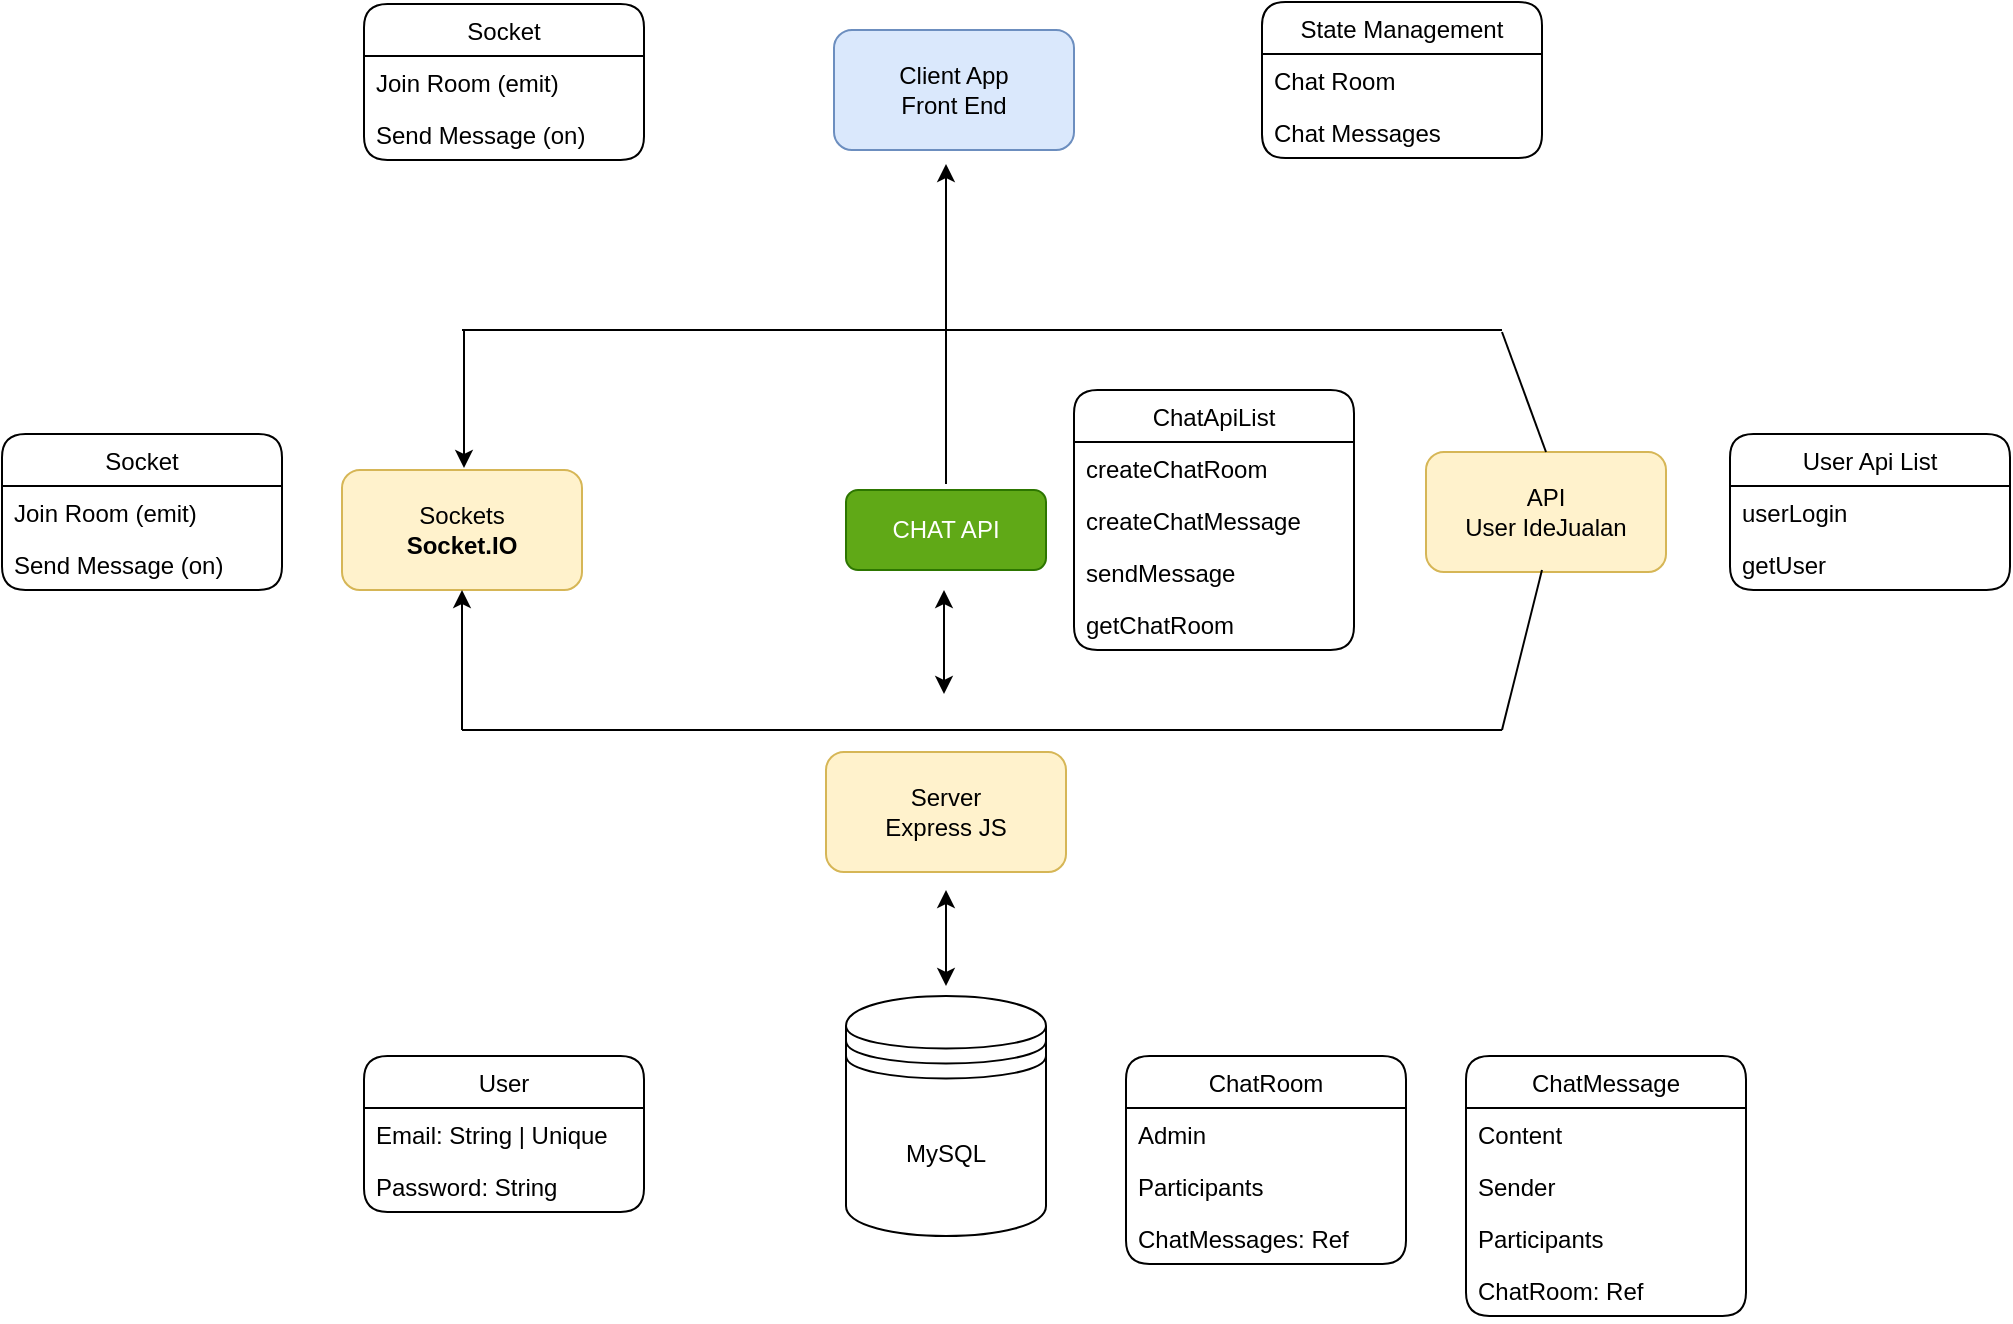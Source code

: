 <mxfile version="20.8.3" type="github">
  <diagram name="Page-1" id="5f0bae14-7c28-e335-631c-24af17079c00">
    <mxGraphModel dx="1302" dy="712" grid="1" gridSize="10" guides="1" tooltips="1" connect="1" arrows="1" fold="1" page="1" pageScale="1" pageWidth="1100" pageHeight="850" background="none" math="0" shadow="0">
      <root>
        <mxCell id="0" />
        <mxCell id="1" parent="0" />
        <mxCell id="Ls3Y2U4OZ_4j7JW9TG7O-1" value="Socket" style="swimlane;fontStyle=0;childLayout=stackLayout;horizontal=1;startSize=26;fillColor=none;horizontalStack=0;resizeParent=1;resizeParentMax=0;resizeLast=0;collapsible=1;marginBottom=0;rounded=1;" vertex="1" parent="1">
          <mxGeometry x="231" y="37" width="140" height="78" as="geometry" />
        </mxCell>
        <mxCell id="Ls3Y2U4OZ_4j7JW9TG7O-2" value="Join Room (emit)" style="text;strokeColor=none;fillColor=none;align=left;verticalAlign=top;spacingLeft=4;spacingRight=4;overflow=hidden;rotatable=0;points=[[0,0.5],[1,0.5]];portConstraint=eastwest;rounded=1;" vertex="1" parent="Ls3Y2U4OZ_4j7JW9TG7O-1">
          <mxGeometry y="26" width="140" height="26" as="geometry" />
        </mxCell>
        <mxCell id="Ls3Y2U4OZ_4j7JW9TG7O-3" value="Send Message (on)" style="text;strokeColor=none;fillColor=none;align=left;verticalAlign=top;spacingLeft=4;spacingRight=4;overflow=hidden;rotatable=0;points=[[0,0.5],[1,0.5]];portConstraint=eastwest;rounded=1;" vertex="1" parent="Ls3Y2U4OZ_4j7JW9TG7O-1">
          <mxGeometry y="52" width="140" height="26" as="geometry" />
        </mxCell>
        <mxCell id="Ls3Y2U4OZ_4j7JW9TG7O-5" value="Socket" style="swimlane;fontStyle=0;childLayout=stackLayout;horizontal=1;startSize=26;fillColor=none;horizontalStack=0;resizeParent=1;resizeParentMax=0;resizeLast=0;collapsible=1;marginBottom=0;rounded=1;" vertex="1" parent="1">
          <mxGeometry x="50" y="252" width="140" height="78" as="geometry">
            <mxRectangle x="150" y="190" width="80" height="30" as="alternateBounds" />
          </mxGeometry>
        </mxCell>
        <mxCell id="Ls3Y2U4OZ_4j7JW9TG7O-6" value="Join Room (emit)" style="text;strokeColor=none;fillColor=none;align=left;verticalAlign=top;spacingLeft=4;spacingRight=4;overflow=hidden;rotatable=0;points=[[0,0.5],[1,0.5]];portConstraint=eastwest;rounded=1;" vertex="1" parent="Ls3Y2U4OZ_4j7JW9TG7O-5">
          <mxGeometry y="26" width="140" height="26" as="geometry" />
        </mxCell>
        <mxCell id="Ls3Y2U4OZ_4j7JW9TG7O-7" value="Send Message (on)" style="text;strokeColor=none;fillColor=none;align=left;verticalAlign=top;spacingLeft=4;spacingRight=4;overflow=hidden;rotatable=0;points=[[0,0.5],[1,0.5]];portConstraint=eastwest;rounded=1;" vertex="1" parent="Ls3Y2U4OZ_4j7JW9TG7O-5">
          <mxGeometry y="52" width="140" height="26" as="geometry" />
        </mxCell>
        <mxCell id="Ls3Y2U4OZ_4j7JW9TG7O-8" value="MySQL" style="shape=datastore;whiteSpace=wrap;html=1;rounded=1;" vertex="1" parent="1">
          <mxGeometry x="472" y="533" width="100" height="120" as="geometry" />
        </mxCell>
        <mxCell id="Ls3Y2U4OZ_4j7JW9TG7O-9" value="User" style="swimlane;fontStyle=0;childLayout=stackLayout;horizontal=1;startSize=26;fillColor=none;horizontalStack=0;resizeParent=1;resizeParentMax=0;resizeLast=0;collapsible=1;marginBottom=0;rounded=1;" vertex="1" parent="1">
          <mxGeometry x="231" y="563" width="140" height="78" as="geometry">
            <mxRectangle x="150" y="190" width="80" height="30" as="alternateBounds" />
          </mxGeometry>
        </mxCell>
        <mxCell id="Ls3Y2U4OZ_4j7JW9TG7O-10" value="Email: String | Unique" style="text;strokeColor=none;fillColor=none;align=left;verticalAlign=top;spacingLeft=4;spacingRight=4;overflow=hidden;rotatable=0;points=[[0,0.5],[1,0.5]];portConstraint=eastwest;rounded=1;" vertex="1" parent="Ls3Y2U4OZ_4j7JW9TG7O-9">
          <mxGeometry y="26" width="140" height="26" as="geometry" />
        </mxCell>
        <mxCell id="Ls3Y2U4OZ_4j7JW9TG7O-11" value="Password: String" style="text;strokeColor=none;fillColor=none;align=left;verticalAlign=top;spacingLeft=4;spacingRight=4;overflow=hidden;rotatable=0;points=[[0,0.5],[1,0.5]];portConstraint=eastwest;rounded=1;" vertex="1" parent="Ls3Y2U4OZ_4j7JW9TG7O-9">
          <mxGeometry y="52" width="140" height="26" as="geometry" />
        </mxCell>
        <mxCell id="Ls3Y2U4OZ_4j7JW9TG7O-12" value="ChatRoom" style="swimlane;fontStyle=0;childLayout=stackLayout;horizontal=1;startSize=26;fillColor=none;horizontalStack=0;resizeParent=1;resizeParentMax=0;resizeLast=0;collapsible=1;marginBottom=0;rounded=1;" vertex="1" parent="1">
          <mxGeometry x="612" y="563" width="140" height="104" as="geometry">
            <mxRectangle x="150" y="190" width="80" height="30" as="alternateBounds" />
          </mxGeometry>
        </mxCell>
        <mxCell id="Ls3Y2U4OZ_4j7JW9TG7O-13" value="Admin" style="text;strokeColor=none;fillColor=none;align=left;verticalAlign=top;spacingLeft=4;spacingRight=4;overflow=hidden;rotatable=0;points=[[0,0.5],[1,0.5]];portConstraint=eastwest;rounded=1;" vertex="1" parent="Ls3Y2U4OZ_4j7JW9TG7O-12">
          <mxGeometry y="26" width="140" height="26" as="geometry" />
        </mxCell>
        <mxCell id="Ls3Y2U4OZ_4j7JW9TG7O-14" value="Participants" style="text;strokeColor=none;fillColor=none;align=left;verticalAlign=top;spacingLeft=4;spacingRight=4;overflow=hidden;rotatable=0;points=[[0,0.5],[1,0.5]];portConstraint=eastwest;rounded=1;" vertex="1" parent="Ls3Y2U4OZ_4j7JW9TG7O-12">
          <mxGeometry y="52" width="140" height="26" as="geometry" />
        </mxCell>
        <mxCell id="Ls3Y2U4OZ_4j7JW9TG7O-15" value="ChatMessages: Ref" style="text;strokeColor=none;fillColor=none;align=left;verticalAlign=top;spacingLeft=4;spacingRight=4;overflow=hidden;rotatable=0;points=[[0,0.5],[1,0.5]];portConstraint=eastwest;rounded=1;" vertex="1" parent="Ls3Y2U4OZ_4j7JW9TG7O-12">
          <mxGeometry y="78" width="140" height="26" as="geometry" />
        </mxCell>
        <mxCell id="Ls3Y2U4OZ_4j7JW9TG7O-16" value="ChatMessage" style="swimlane;fontStyle=0;childLayout=stackLayout;horizontal=1;startSize=26;fillColor=none;horizontalStack=0;resizeParent=1;resizeParentMax=0;resizeLast=0;collapsible=1;marginBottom=0;rounded=1;" vertex="1" parent="1">
          <mxGeometry x="782" y="563" width="140" height="130" as="geometry">
            <mxRectangle x="150" y="190" width="80" height="30" as="alternateBounds" />
          </mxGeometry>
        </mxCell>
        <mxCell id="Ls3Y2U4OZ_4j7JW9TG7O-17" value="Content" style="text;strokeColor=none;fillColor=none;align=left;verticalAlign=top;spacingLeft=4;spacingRight=4;overflow=hidden;rotatable=0;points=[[0,0.5],[1,0.5]];portConstraint=eastwest;rounded=1;" vertex="1" parent="Ls3Y2U4OZ_4j7JW9TG7O-16">
          <mxGeometry y="26" width="140" height="26" as="geometry" />
        </mxCell>
        <mxCell id="Ls3Y2U4OZ_4j7JW9TG7O-18" value="Sender" style="text;strokeColor=none;fillColor=none;align=left;verticalAlign=top;spacingLeft=4;spacingRight=4;overflow=hidden;rotatable=0;points=[[0,0.5],[1,0.5]];portConstraint=eastwest;rounded=1;" vertex="1" parent="Ls3Y2U4OZ_4j7JW9TG7O-16">
          <mxGeometry y="52" width="140" height="26" as="geometry" />
        </mxCell>
        <mxCell id="Ls3Y2U4OZ_4j7JW9TG7O-19" value="Participants" style="text;strokeColor=none;fillColor=none;align=left;verticalAlign=top;spacingLeft=4;spacingRight=4;overflow=hidden;rotatable=0;points=[[0,0.5],[1,0.5]];portConstraint=eastwest;rounded=1;" vertex="1" parent="Ls3Y2U4OZ_4j7JW9TG7O-16">
          <mxGeometry y="78" width="140" height="26" as="geometry" />
        </mxCell>
        <mxCell id="Ls3Y2U4OZ_4j7JW9TG7O-20" value="ChatRoom: Ref" style="text;strokeColor=none;fillColor=none;align=left;verticalAlign=top;spacingLeft=4;spacingRight=4;overflow=hidden;rotatable=0;points=[[0,0.5],[1,0.5]];portConstraint=eastwest;rounded=1;" vertex="1" parent="Ls3Y2U4OZ_4j7JW9TG7O-16">
          <mxGeometry y="104" width="140" height="26" as="geometry" />
        </mxCell>
        <mxCell id="Ls3Y2U4OZ_4j7JW9TG7O-21" value="" style="endArrow=classic;startArrow=classic;html=1;rounded=1;" edge="1" parent="1">
          <mxGeometry width="50" height="50" relative="1" as="geometry">
            <mxPoint x="522" y="528" as="sourcePoint" />
            <mxPoint x="522" y="480" as="targetPoint" />
          </mxGeometry>
        </mxCell>
        <mxCell id="Ls3Y2U4OZ_4j7JW9TG7O-22" value="Server&lt;br&gt;Express JS" style="rounded=1;whiteSpace=wrap;html=1;fillColor=#fff2cc;strokeColor=#d6b656;" vertex="1" parent="1">
          <mxGeometry x="462" y="411" width="120" height="60" as="geometry" />
        </mxCell>
        <mxCell id="Ls3Y2U4OZ_4j7JW9TG7O-25" value="" style="endArrow=classic;startArrow=classic;html=1;rounded=1;" edge="1" parent="1">
          <mxGeometry width="50" height="50" relative="1" as="geometry">
            <mxPoint x="521" y="382" as="sourcePoint" />
            <mxPoint x="521" y="330" as="targetPoint" />
          </mxGeometry>
        </mxCell>
        <mxCell id="Ls3Y2U4OZ_4j7JW9TG7O-26" value="CHAT API" style="rounded=1;whiteSpace=wrap;html=1;fillColor=#60a917;strokeColor=#2D7600;fontColor=#ffffff;" vertex="1" parent="1">
          <mxGeometry x="472" y="280" width="100" height="40" as="geometry" />
        </mxCell>
        <mxCell id="Ls3Y2U4OZ_4j7JW9TG7O-27" value="User Api List" style="swimlane;fontStyle=0;childLayout=stackLayout;horizontal=1;startSize=26;fillColor=none;horizontalStack=0;resizeParent=1;resizeParentMax=0;resizeLast=0;collapsible=1;marginBottom=0;rounded=1;" vertex="1" parent="1">
          <mxGeometry x="914" y="252" width="140" height="78" as="geometry">
            <mxRectangle x="150" y="190" width="80" height="30" as="alternateBounds" />
          </mxGeometry>
        </mxCell>
        <mxCell id="Ls3Y2U4OZ_4j7JW9TG7O-28" value="userLogin" style="text;strokeColor=none;fillColor=none;align=left;verticalAlign=top;spacingLeft=4;spacingRight=4;overflow=hidden;rotatable=0;points=[[0,0.5],[1,0.5]];portConstraint=eastwest;rounded=1;" vertex="1" parent="Ls3Y2U4OZ_4j7JW9TG7O-27">
          <mxGeometry y="26" width="140" height="26" as="geometry" />
        </mxCell>
        <mxCell id="Ls3Y2U4OZ_4j7JW9TG7O-29" value="getUser" style="text;strokeColor=none;fillColor=none;align=left;verticalAlign=top;spacingLeft=4;spacingRight=4;overflow=hidden;rotatable=0;points=[[0,0.5],[1,0.5]];portConstraint=eastwest;rounded=1;" vertex="1" parent="Ls3Y2U4OZ_4j7JW9TG7O-27">
          <mxGeometry y="52" width="140" height="26" as="geometry" />
        </mxCell>
        <mxCell id="Ls3Y2U4OZ_4j7JW9TG7O-30" value="API&lt;br&gt;User IdeJualan" style="rounded=1;whiteSpace=wrap;html=1;fillColor=#fff2cc;strokeColor=#d6b656;" vertex="1" parent="1">
          <mxGeometry x="762" y="261" width="120" height="60" as="geometry" />
        </mxCell>
        <mxCell id="Ls3Y2U4OZ_4j7JW9TG7O-31" value="Sockets&lt;br&gt;&lt;b&gt;Socket.IO&lt;/b&gt;" style="rounded=1;whiteSpace=wrap;html=1;fillColor=#fff2cc;strokeColor=#d6b656;" vertex="1" parent="1">
          <mxGeometry x="220" y="270" width="120" height="60" as="geometry" />
        </mxCell>
        <mxCell id="Ls3Y2U4OZ_4j7JW9TG7O-34" value="" style="endArrow=none;html=1;rounded=1;" edge="1" parent="1">
          <mxGeometry width="50" height="50" relative="1" as="geometry">
            <mxPoint x="280" y="200" as="sourcePoint" />
            <mxPoint x="800" y="200" as="targetPoint" />
          </mxGeometry>
        </mxCell>
        <mxCell id="Ls3Y2U4OZ_4j7JW9TG7O-35" value="" style="endArrow=none;html=1;rounded=1;" edge="1" parent="1">
          <mxGeometry width="50" height="50" relative="1" as="geometry">
            <mxPoint x="280" y="400" as="sourcePoint" />
            <mxPoint x="800" y="400" as="targetPoint" />
          </mxGeometry>
        </mxCell>
        <mxCell id="Ls3Y2U4OZ_4j7JW9TG7O-36" value="" style="endArrow=classic;html=1;rounded=1;entryX=0.5;entryY=1;entryDx=0;entryDy=0;" edge="1" parent="1" target="Ls3Y2U4OZ_4j7JW9TG7O-31">
          <mxGeometry width="50" height="50" relative="1" as="geometry">
            <mxPoint x="280" y="400" as="sourcePoint" />
            <mxPoint x="330" y="344" as="targetPoint" />
          </mxGeometry>
        </mxCell>
        <mxCell id="Ls3Y2U4OZ_4j7JW9TG7O-37" value="" style="endArrow=classic;html=1;rounded=1;entryX=0.5;entryY=1;entryDx=0;entryDy=0;" edge="1" parent="1">
          <mxGeometry width="50" height="50" relative="1" as="geometry">
            <mxPoint x="281" y="200" as="sourcePoint" />
            <mxPoint x="281" y="269" as="targetPoint" />
          </mxGeometry>
        </mxCell>
        <mxCell id="Ls3Y2U4OZ_4j7JW9TG7O-38" value="" style="endArrow=none;html=1;rounded=1;" edge="1" parent="1">
          <mxGeometry width="50" height="50" relative="1" as="geometry">
            <mxPoint x="800" y="400" as="sourcePoint" />
            <mxPoint x="820" y="320" as="targetPoint" />
          </mxGeometry>
        </mxCell>
        <mxCell id="Ls3Y2U4OZ_4j7JW9TG7O-39" value="" style="endArrow=none;html=1;rounded=1;exitX=0.5;exitY=0;exitDx=0;exitDy=0;" edge="1" parent="1" source="Ls3Y2U4OZ_4j7JW9TG7O-30">
          <mxGeometry width="50" height="50" relative="1" as="geometry">
            <mxPoint x="800" y="260" as="sourcePoint" />
            <mxPoint x="800.0" y="201" as="targetPoint" />
          </mxGeometry>
        </mxCell>
        <mxCell id="Ls3Y2U4OZ_4j7JW9TG7O-40" value="ChatApiList" style="swimlane;fontStyle=0;childLayout=stackLayout;horizontal=1;startSize=26;fillColor=none;horizontalStack=0;resizeParent=1;resizeParentMax=0;resizeLast=0;collapsible=1;marginBottom=0;rounded=1;" vertex="1" parent="1">
          <mxGeometry x="586" y="230" width="140" height="130" as="geometry">
            <mxRectangle x="150" y="190" width="80" height="30" as="alternateBounds" />
          </mxGeometry>
        </mxCell>
        <mxCell id="Ls3Y2U4OZ_4j7JW9TG7O-41" value="createChatRoom" style="text;strokeColor=none;fillColor=none;align=left;verticalAlign=top;spacingLeft=4;spacingRight=4;overflow=hidden;rotatable=0;points=[[0,0.5],[1,0.5]];portConstraint=eastwest;rounded=1;" vertex="1" parent="Ls3Y2U4OZ_4j7JW9TG7O-40">
          <mxGeometry y="26" width="140" height="26" as="geometry" />
        </mxCell>
        <mxCell id="Ls3Y2U4OZ_4j7JW9TG7O-42" value="createChatMessage" style="text;strokeColor=none;fillColor=none;align=left;verticalAlign=top;spacingLeft=4;spacingRight=4;overflow=hidden;rotatable=0;points=[[0,0.5],[1,0.5]];portConstraint=eastwest;rounded=1;" vertex="1" parent="Ls3Y2U4OZ_4j7JW9TG7O-40">
          <mxGeometry y="52" width="140" height="26" as="geometry" />
        </mxCell>
        <mxCell id="Ls3Y2U4OZ_4j7JW9TG7O-43" value="sendMessage" style="text;strokeColor=none;fillColor=none;align=left;verticalAlign=top;spacingLeft=4;spacingRight=4;overflow=hidden;rotatable=0;points=[[0,0.5],[1,0.5]];portConstraint=eastwest;rounded=1;" vertex="1" parent="Ls3Y2U4OZ_4j7JW9TG7O-40">
          <mxGeometry y="78" width="140" height="26" as="geometry" />
        </mxCell>
        <mxCell id="Ls3Y2U4OZ_4j7JW9TG7O-44" value="getChatRoom" style="text;strokeColor=none;fillColor=none;align=left;verticalAlign=top;spacingLeft=4;spacingRight=4;overflow=hidden;rotatable=0;points=[[0,0.5],[1,0.5]];portConstraint=eastwest;rounded=1;" vertex="1" parent="Ls3Y2U4OZ_4j7JW9TG7O-40">
          <mxGeometry y="104" width="140" height="26" as="geometry" />
        </mxCell>
        <mxCell id="Ls3Y2U4OZ_4j7JW9TG7O-45" value="" style="endArrow=classic;html=1;rounded=1;" edge="1" parent="1">
          <mxGeometry width="50" height="50" relative="1" as="geometry">
            <mxPoint x="522" y="277" as="sourcePoint" />
            <mxPoint x="522" y="117" as="targetPoint" />
          </mxGeometry>
        </mxCell>
        <mxCell id="Ls3Y2U4OZ_4j7JW9TG7O-46" value="Client App&lt;br&gt;Front End" style="rounded=1;whiteSpace=wrap;html=1;fillColor=#dae8fc;strokeColor=#6c8ebf;" vertex="1" parent="1">
          <mxGeometry x="466" y="50" width="120" height="60" as="geometry" />
        </mxCell>
        <mxCell id="Ls3Y2U4OZ_4j7JW9TG7O-47" value="State Management" style="swimlane;fontStyle=0;childLayout=stackLayout;horizontal=1;startSize=26;fillColor=none;horizontalStack=0;resizeParent=1;resizeParentMax=0;resizeLast=0;collapsible=1;marginBottom=0;rounded=1;" vertex="1" parent="1">
          <mxGeometry x="680" y="36" width="140" height="78" as="geometry" />
        </mxCell>
        <mxCell id="Ls3Y2U4OZ_4j7JW9TG7O-48" value="Chat Room" style="text;strokeColor=none;fillColor=none;align=left;verticalAlign=top;spacingLeft=4;spacingRight=4;overflow=hidden;rotatable=0;points=[[0,0.5],[1,0.5]];portConstraint=eastwest;rounded=1;" vertex="1" parent="Ls3Y2U4OZ_4j7JW9TG7O-47">
          <mxGeometry y="26" width="140" height="26" as="geometry" />
        </mxCell>
        <mxCell id="Ls3Y2U4OZ_4j7JW9TG7O-49" value="Chat Messages" style="text;strokeColor=none;fillColor=none;align=left;verticalAlign=top;spacingLeft=4;spacingRight=4;overflow=hidden;rotatable=0;points=[[0,0.5],[1,0.5]];portConstraint=eastwest;rounded=1;" vertex="1" parent="Ls3Y2U4OZ_4j7JW9TG7O-47">
          <mxGeometry y="52" width="140" height="26" as="geometry" />
        </mxCell>
      </root>
    </mxGraphModel>
  </diagram>
</mxfile>

